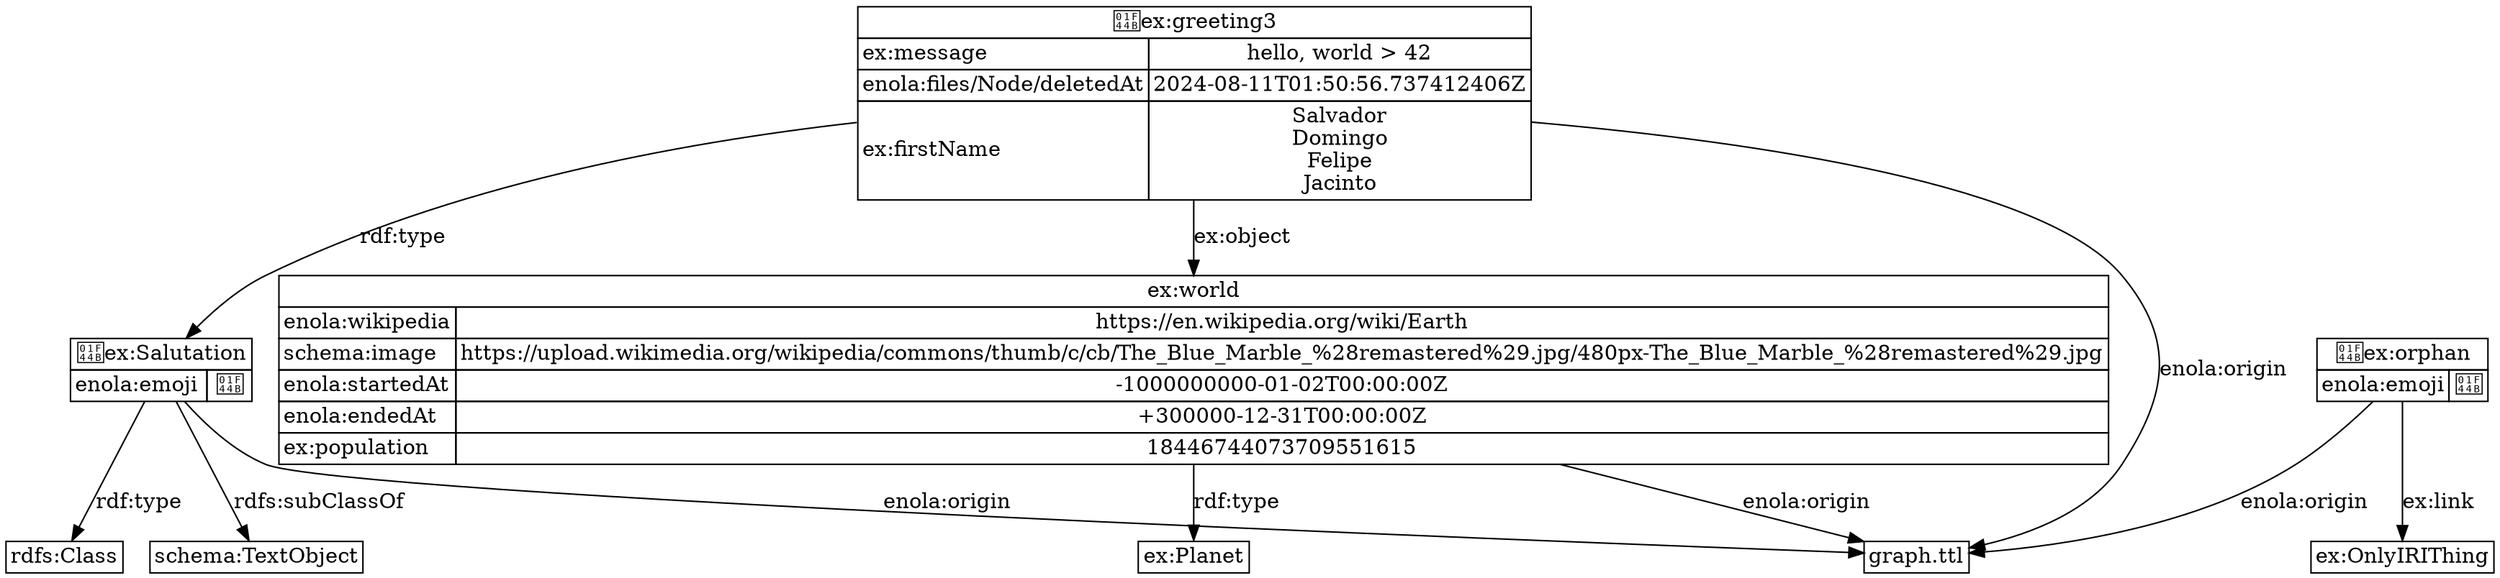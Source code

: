 digraph {
  "https://example.org/Salutation" [shape=plain label=<<TABLE BORDER="0" CELLBORDER="1" CELLSPACING="0">
    <TR><TD COLSPAN="2">👋ex:Salutation</TD></TR>
    <TR><TD ALIGN="left">enola:emoji</TD><TD>👋</TD></TR>
  </TABLE>>]
  "https://example.org/Salutation" -> "http://www.w3.org/2000/01/rdf-schema#Class" [label="rdf:type"]
  "https://example.org/Salutation" -> "https://schema.org/TextObject" [label="rdfs:subClassOf"]
  "https://example.org/Salutation" -> "classpath:/graph.ttl" [label="enola:origin"]

  "https://example.org/greeting3" [shape=plain label=<<TABLE BORDER="0" CELLBORDER="1" CELLSPACING="0">
    <TR><TD COLSPAN="2">👋ex:greeting3</TD></TR>
    <TR><TD ALIGN="left">ex:message</TD><TD>hello, world &gt; 42</TD></TR>
    <TR><TD ALIGN="left">enola:files/Node/deletedAt</TD><TD>2024-08-11T01:50:56.737412406Z</TD></TR>
    <TR><TD ALIGN="left">ex:firstName</TD><TD>Salvador<BR/>Domingo<BR/>Felipe<BR/>Jacinto<BR/></TD></TR>
  </TABLE>>]
  "https://example.org/greeting3" -> "https://example.org/Salutation" [label="rdf:type"]
  "https://example.org/greeting3" -> "https://example.org/world" [label="ex:object"]
  "https://example.org/greeting3" -> "classpath:/graph.ttl" [label="enola:origin"]

  "https://example.org/orphan" [shape=plain label=<<TABLE BORDER="0" CELLBORDER="1" CELLSPACING="0">
    <TR><TD COLSPAN="2">👋ex:orphan</TD></TR>
    <TR><TD ALIGN="left">enola:emoji</TD><TD>👋</TD></TR>
  </TABLE>>]
  "https://example.org/orphan" -> "https://example.org/OnlyIRIThing" [label="ex:link"]
  "https://example.org/orphan" -> "classpath:/graph.ttl" [label="enola:origin"]

  "https://example.org/world" [shape=plain label=<<TABLE BORDER="0" CELLBORDER="1" CELLSPACING="0">
    <TR><TD COLSPAN="2">ex:world</TD></TR>
    <TR><TD ALIGN="left">enola:wikipedia</TD><TD>https://en.wikipedia.org/wiki/Earth</TD></TR>
    <TR><TD ALIGN="left">schema:image</TD><TD>https://upload.wikimedia.org/wikipedia/commons/thumb/c/cb/The_Blue_Marble_%28remastered%29.jpg/480px-The_Blue_Marble_%28remastered%29.jpg</TD></TR>
    <TR><TD ALIGN="left">enola:startedAt</TD><TD>-1000000000-01-02T00:00:00Z</TD></TR>
    <TR><TD ALIGN="left">enola:endedAt</TD><TD>+300000-12-31T00:00:00Z</TD></TR>
    <TR><TD ALIGN="left">ex:population</TD><TD>18446744073709551615</TD></TR>
  </TABLE>>]
  "https://example.org/world" -> "https://example.org/Planet" [label="rdf:type"]
  "https://example.org/world" -> "classpath:/graph.ttl" [label="enola:origin"]

  "classpath:/graph.ttl" [shape=plain label=<<TABLE BORDER="0" CELLBORDER="1" CELLSPACING="0">
    <TR><TD COLSPAN="2">graph.ttl</TD></TR>
  </TABLE>>]

  "https://schema.org/TextObject" [shape=plain label=<<TABLE BORDER="0" CELLBORDER="1" CELLSPACING="0">
    <TR><TD COLSPAN="2">schema:TextObject</TD></TR>
  </TABLE>>]

  "https://example.org/OnlyIRIThing" [shape=plain label=<<TABLE BORDER="0" CELLBORDER="1" CELLSPACING="0">
    <TR><TD COLSPAN="2">ex:OnlyIRIThing</TD></TR>
  </TABLE>>]

  "http://www.w3.org/2000/01/rdf-schema#Class" [shape=plain label=<<TABLE BORDER="0" CELLBORDER="1" CELLSPACING="0">
    <TR><TD COLSPAN="2">rdfs:Class</TD></TR>
  </TABLE>>]

  "https://example.org/Planet" [shape=plain label=<<TABLE BORDER="0" CELLBORDER="1" CELLSPACING="0">
    <TR><TD COLSPAN="2">ex:Planet</TD></TR>
  </TABLE>>]

}
